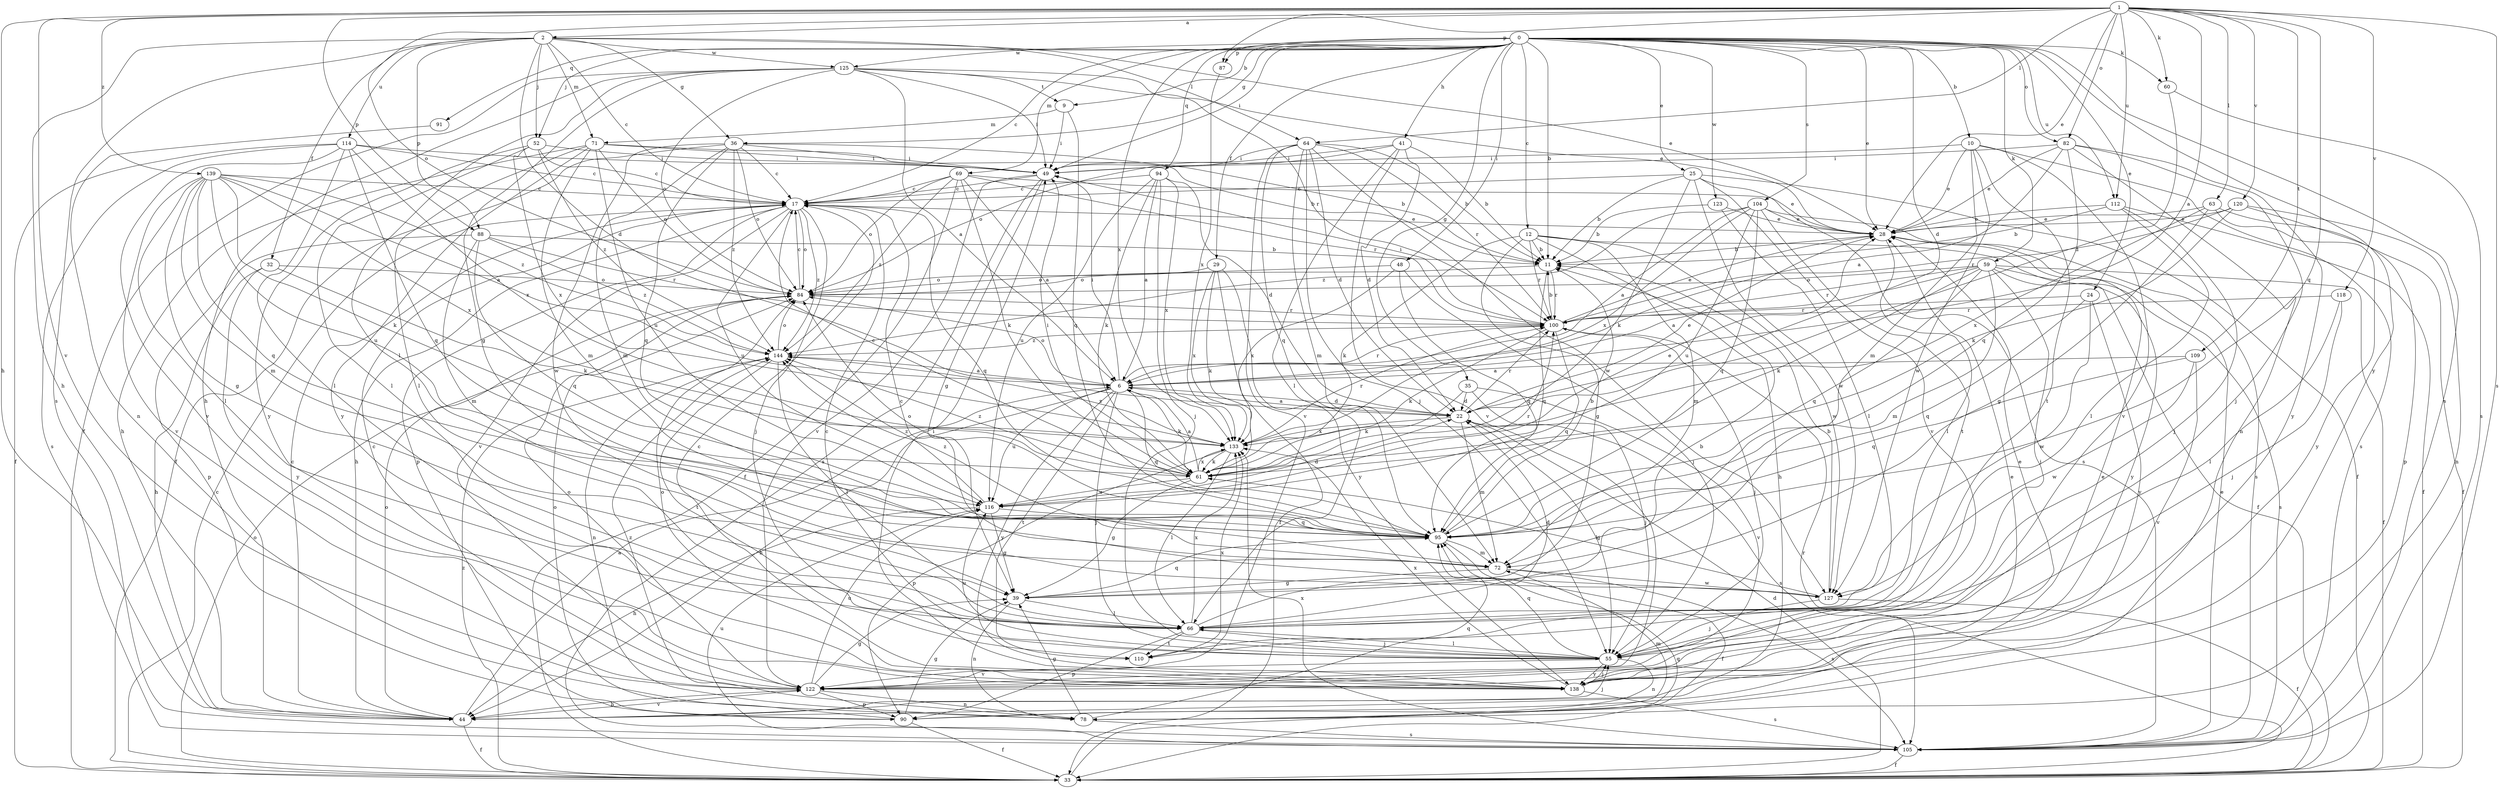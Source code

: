 strict digraph  {
0;
1;
2;
6;
9;
10;
11;
12;
17;
22;
24;
25;
28;
29;
32;
33;
35;
36;
39;
41;
44;
48;
49;
52;
55;
59;
60;
61;
63;
64;
66;
69;
71;
72;
78;
82;
84;
87;
88;
90;
91;
94;
95;
100;
104;
105;
109;
110;
112;
114;
116;
118;
120;
122;
123;
125;
127;
133;
138;
139;
144;
0 -> 9  [label=b];
0 -> 10  [label=b];
0 -> 11  [label=b];
0 -> 12  [label=c];
0 -> 17  [label=c];
0 -> 22  [label=d];
0 -> 24  [label=e];
0 -> 25  [label=e];
0 -> 28  [label=e];
0 -> 29  [label=f];
0 -> 35  [label=g];
0 -> 36  [label=g];
0 -> 41  [label=h];
0 -> 48  [label=i];
0 -> 49  [label=i];
0 -> 52  [label=j];
0 -> 59  [label=k];
0 -> 60  [label=k];
0 -> 69  [label=m];
0 -> 82  [label=o];
0 -> 87  [label=p];
0 -> 91  [label=q];
0 -> 94  [label=q];
0 -> 104  [label=s];
0 -> 105  [label=s];
0 -> 112  [label=u];
0 -> 123  [label=w];
0 -> 125  [label=w];
0 -> 133  [label=x];
0 -> 138  [label=y];
1 -> 2  [label=a];
1 -> 6  [label=a];
1 -> 28  [label=e];
1 -> 44  [label=h];
1 -> 60  [label=k];
1 -> 63  [label=l];
1 -> 64  [label=l];
1 -> 82  [label=o];
1 -> 84  [label=o];
1 -> 87  [label=p];
1 -> 88  [label=p];
1 -> 95  [label=q];
1 -> 105  [label=s];
1 -> 109  [label=t];
1 -> 112  [label=u];
1 -> 118  [label=v];
1 -> 120  [label=v];
1 -> 122  [label=v];
1 -> 139  [label=z];
2 -> 17  [label=c];
2 -> 22  [label=d];
2 -> 28  [label=e];
2 -> 32  [label=f];
2 -> 36  [label=g];
2 -> 44  [label=h];
2 -> 52  [label=j];
2 -> 64  [label=l];
2 -> 71  [label=m];
2 -> 88  [label=p];
2 -> 105  [label=s];
2 -> 114  [label=u];
2 -> 125  [label=w];
6 -> 22  [label=d];
6 -> 44  [label=h];
6 -> 49  [label=i];
6 -> 55  [label=j];
6 -> 61  [label=k];
6 -> 84  [label=o];
6 -> 95  [label=q];
6 -> 100  [label=r];
6 -> 110  [label=t];
6 -> 116  [label=u];
6 -> 138  [label=y];
9 -> 49  [label=i];
9 -> 71  [label=m];
9 -> 95  [label=q];
10 -> 28  [label=e];
10 -> 49  [label=i];
10 -> 72  [label=m];
10 -> 105  [label=s];
10 -> 110  [label=t];
10 -> 122  [label=v];
10 -> 127  [label=w];
11 -> 84  [label=o];
11 -> 95  [label=q];
11 -> 100  [label=r];
12 -> 11  [label=b];
12 -> 33  [label=f];
12 -> 39  [label=g];
12 -> 44  [label=h];
12 -> 61  [label=k];
12 -> 72  [label=m];
12 -> 100  [label=r];
12 -> 127  [label=w];
17 -> 28  [label=e];
17 -> 44  [label=h];
17 -> 55  [label=j];
17 -> 84  [label=o];
17 -> 90  [label=p];
17 -> 95  [label=q];
17 -> 116  [label=u];
17 -> 122  [label=v];
17 -> 144  [label=z];
22 -> 6  [label=a];
22 -> 28  [label=e];
22 -> 55  [label=j];
22 -> 72  [label=m];
22 -> 100  [label=r];
22 -> 105  [label=s];
22 -> 133  [label=x];
24 -> 95  [label=q];
24 -> 100  [label=r];
24 -> 127  [label=w];
24 -> 138  [label=y];
25 -> 11  [label=b];
25 -> 17  [label=c];
25 -> 33  [label=f];
25 -> 61  [label=k];
25 -> 105  [label=s];
25 -> 122  [label=v];
25 -> 127  [label=w];
28 -> 11  [label=b];
28 -> 66  [label=l];
29 -> 33  [label=f];
29 -> 61  [label=k];
29 -> 84  [label=o];
29 -> 133  [label=x];
29 -> 138  [label=y];
32 -> 44  [label=h];
32 -> 61  [label=k];
32 -> 84  [label=o];
32 -> 138  [label=y];
33 -> 17  [label=c];
33 -> 22  [label=d];
33 -> 84  [label=o];
33 -> 95  [label=q];
33 -> 100  [label=r];
33 -> 144  [label=z];
35 -> 22  [label=d];
35 -> 55  [label=j];
35 -> 61  [label=k];
35 -> 122  [label=v];
36 -> 11  [label=b];
36 -> 17  [label=c];
36 -> 33  [label=f];
36 -> 49  [label=i];
36 -> 72  [label=m];
36 -> 84  [label=o];
36 -> 95  [label=q];
36 -> 127  [label=w];
36 -> 144  [label=z];
39 -> 66  [label=l];
39 -> 78  [label=n];
39 -> 95  [label=q];
41 -> 11  [label=b];
41 -> 22  [label=d];
41 -> 49  [label=i];
41 -> 66  [label=l];
41 -> 84  [label=o];
41 -> 122  [label=v];
44 -> 6  [label=a];
44 -> 17  [label=c];
44 -> 28  [label=e];
44 -> 33  [label=f];
44 -> 55  [label=j];
44 -> 84  [label=o];
44 -> 122  [label=v];
48 -> 55  [label=j];
48 -> 84  [label=o];
48 -> 95  [label=q];
48 -> 133  [label=x];
49 -> 17  [label=c];
49 -> 39  [label=g];
49 -> 105  [label=s];
49 -> 122  [label=v];
52 -> 17  [label=c];
52 -> 49  [label=i];
52 -> 66  [label=l];
52 -> 133  [label=x];
52 -> 138  [label=y];
52 -> 144  [label=z];
55 -> 17  [label=c];
55 -> 66  [label=l];
55 -> 78  [label=n];
55 -> 95  [label=q];
55 -> 116  [label=u];
55 -> 122  [label=v];
55 -> 138  [label=y];
59 -> 6  [label=a];
59 -> 33  [label=f];
59 -> 55  [label=j];
59 -> 61  [label=k];
59 -> 72  [label=m];
59 -> 84  [label=o];
59 -> 95  [label=q];
59 -> 100  [label=r];
59 -> 105  [label=s];
59 -> 138  [label=y];
60 -> 22  [label=d];
60 -> 105  [label=s];
61 -> 6  [label=a];
61 -> 17  [label=c];
61 -> 28  [label=e];
61 -> 39  [label=g];
61 -> 49  [label=i];
61 -> 116  [label=u];
61 -> 133  [label=x];
61 -> 144  [label=z];
63 -> 28  [label=e];
63 -> 33  [label=f];
63 -> 39  [label=g];
63 -> 133  [label=x];
63 -> 138  [label=y];
64 -> 11  [label=b];
64 -> 22  [label=d];
64 -> 49  [label=i];
64 -> 55  [label=j];
64 -> 72  [label=m];
64 -> 95  [label=q];
64 -> 100  [label=r];
64 -> 122  [label=v];
64 -> 127  [label=w];
66 -> 11  [label=b];
66 -> 22  [label=d];
66 -> 55  [label=j];
66 -> 90  [label=p];
66 -> 110  [label=t];
66 -> 133  [label=x];
69 -> 6  [label=a];
69 -> 17  [label=c];
69 -> 28  [label=e];
69 -> 33  [label=f];
69 -> 61  [label=k];
69 -> 84  [label=o];
69 -> 100  [label=r];
69 -> 144  [label=z];
71 -> 11  [label=b];
71 -> 44  [label=h];
71 -> 49  [label=i];
71 -> 66  [label=l];
71 -> 72  [label=m];
71 -> 84  [label=o];
71 -> 116  [label=u];
71 -> 138  [label=y];
72 -> 39  [label=g];
72 -> 105  [label=s];
72 -> 127  [label=w];
78 -> 39  [label=g];
78 -> 72  [label=m];
78 -> 95  [label=q];
78 -> 105  [label=s];
78 -> 144  [label=z];
82 -> 6  [label=a];
82 -> 28  [label=e];
82 -> 49  [label=i];
82 -> 55  [label=j];
82 -> 78  [label=n];
82 -> 95  [label=q];
82 -> 138  [label=y];
84 -> 17  [label=c];
84 -> 100  [label=r];
87 -> 133  [label=x];
88 -> 11  [label=b];
88 -> 72  [label=m];
88 -> 90  [label=p];
88 -> 95  [label=q];
88 -> 100  [label=r];
88 -> 144  [label=z];
90 -> 28  [label=e];
90 -> 33  [label=f];
90 -> 39  [label=g];
90 -> 84  [label=o];
91 -> 78  [label=n];
94 -> 6  [label=a];
94 -> 17  [label=c];
94 -> 22  [label=d];
94 -> 55  [label=j];
94 -> 61  [label=k];
94 -> 116  [label=u];
94 -> 133  [label=x];
95 -> 11  [label=b];
95 -> 33  [label=f];
95 -> 72  [label=m];
95 -> 84  [label=o];
95 -> 144  [label=z];
100 -> 11  [label=b];
100 -> 28  [label=e];
100 -> 49  [label=i];
100 -> 55  [label=j];
100 -> 61  [label=k];
100 -> 95  [label=q];
100 -> 144  [label=z];
104 -> 6  [label=a];
104 -> 28  [label=e];
104 -> 95  [label=q];
104 -> 105  [label=s];
104 -> 110  [label=t];
104 -> 116  [label=u];
104 -> 133  [label=x];
104 -> 144  [label=z];
105 -> 28  [label=e];
105 -> 33  [label=f];
105 -> 116  [label=u];
105 -> 133  [label=x];
109 -> 6  [label=a];
109 -> 95  [label=q];
109 -> 122  [label=v];
109 -> 127  [label=w];
110 -> 133  [label=x];
112 -> 11  [label=b];
112 -> 28  [label=e];
112 -> 33  [label=f];
112 -> 55  [label=j];
112 -> 66  [label=l];
114 -> 17  [label=c];
114 -> 33  [label=f];
114 -> 49  [label=i];
114 -> 66  [label=l];
114 -> 95  [label=q];
114 -> 105  [label=s];
114 -> 122  [label=v];
114 -> 133  [label=x];
116 -> 22  [label=d];
116 -> 39  [label=g];
116 -> 44  [label=h];
116 -> 95  [label=q];
116 -> 100  [label=r];
116 -> 144  [label=z];
118 -> 55  [label=j];
118 -> 66  [label=l];
118 -> 100  [label=r];
120 -> 28  [label=e];
120 -> 61  [label=k];
120 -> 78  [label=n];
120 -> 90  [label=p];
120 -> 100  [label=r];
122 -> 17  [label=c];
122 -> 39  [label=g];
122 -> 44  [label=h];
122 -> 78  [label=n];
122 -> 84  [label=o];
122 -> 90  [label=p];
122 -> 116  [label=u];
123 -> 11  [label=b];
123 -> 28  [label=e];
123 -> 66  [label=l];
125 -> 6  [label=a];
125 -> 28  [label=e];
125 -> 33  [label=f];
125 -> 39  [label=g];
125 -> 44  [label=h];
125 -> 49  [label=i];
125 -> 66  [label=l];
125 -> 84  [label=o];
125 -> 100  [label=r];
125 -> 9  [label=t];
127 -> 11  [label=b];
127 -> 17  [label=c];
127 -> 33  [label=f];
127 -> 55  [label=j];
127 -> 61  [label=k];
133 -> 61  [label=k];
133 -> 66  [label=l];
133 -> 90  [label=p];
133 -> 100  [label=r];
133 -> 144  [label=z];
138 -> 17  [label=c];
138 -> 28  [label=e];
138 -> 49  [label=i];
138 -> 55  [label=j];
138 -> 84  [label=o];
138 -> 105  [label=s];
138 -> 133  [label=x];
139 -> 6  [label=a];
139 -> 17  [label=c];
139 -> 39  [label=g];
139 -> 61  [label=k];
139 -> 66  [label=l];
139 -> 72  [label=m];
139 -> 95  [label=q];
139 -> 116  [label=u];
139 -> 122  [label=v];
139 -> 133  [label=x];
139 -> 144  [label=z];
144 -> 6  [label=a];
144 -> 66  [label=l];
144 -> 78  [label=n];
144 -> 84  [label=o];
144 -> 110  [label=t];
}
